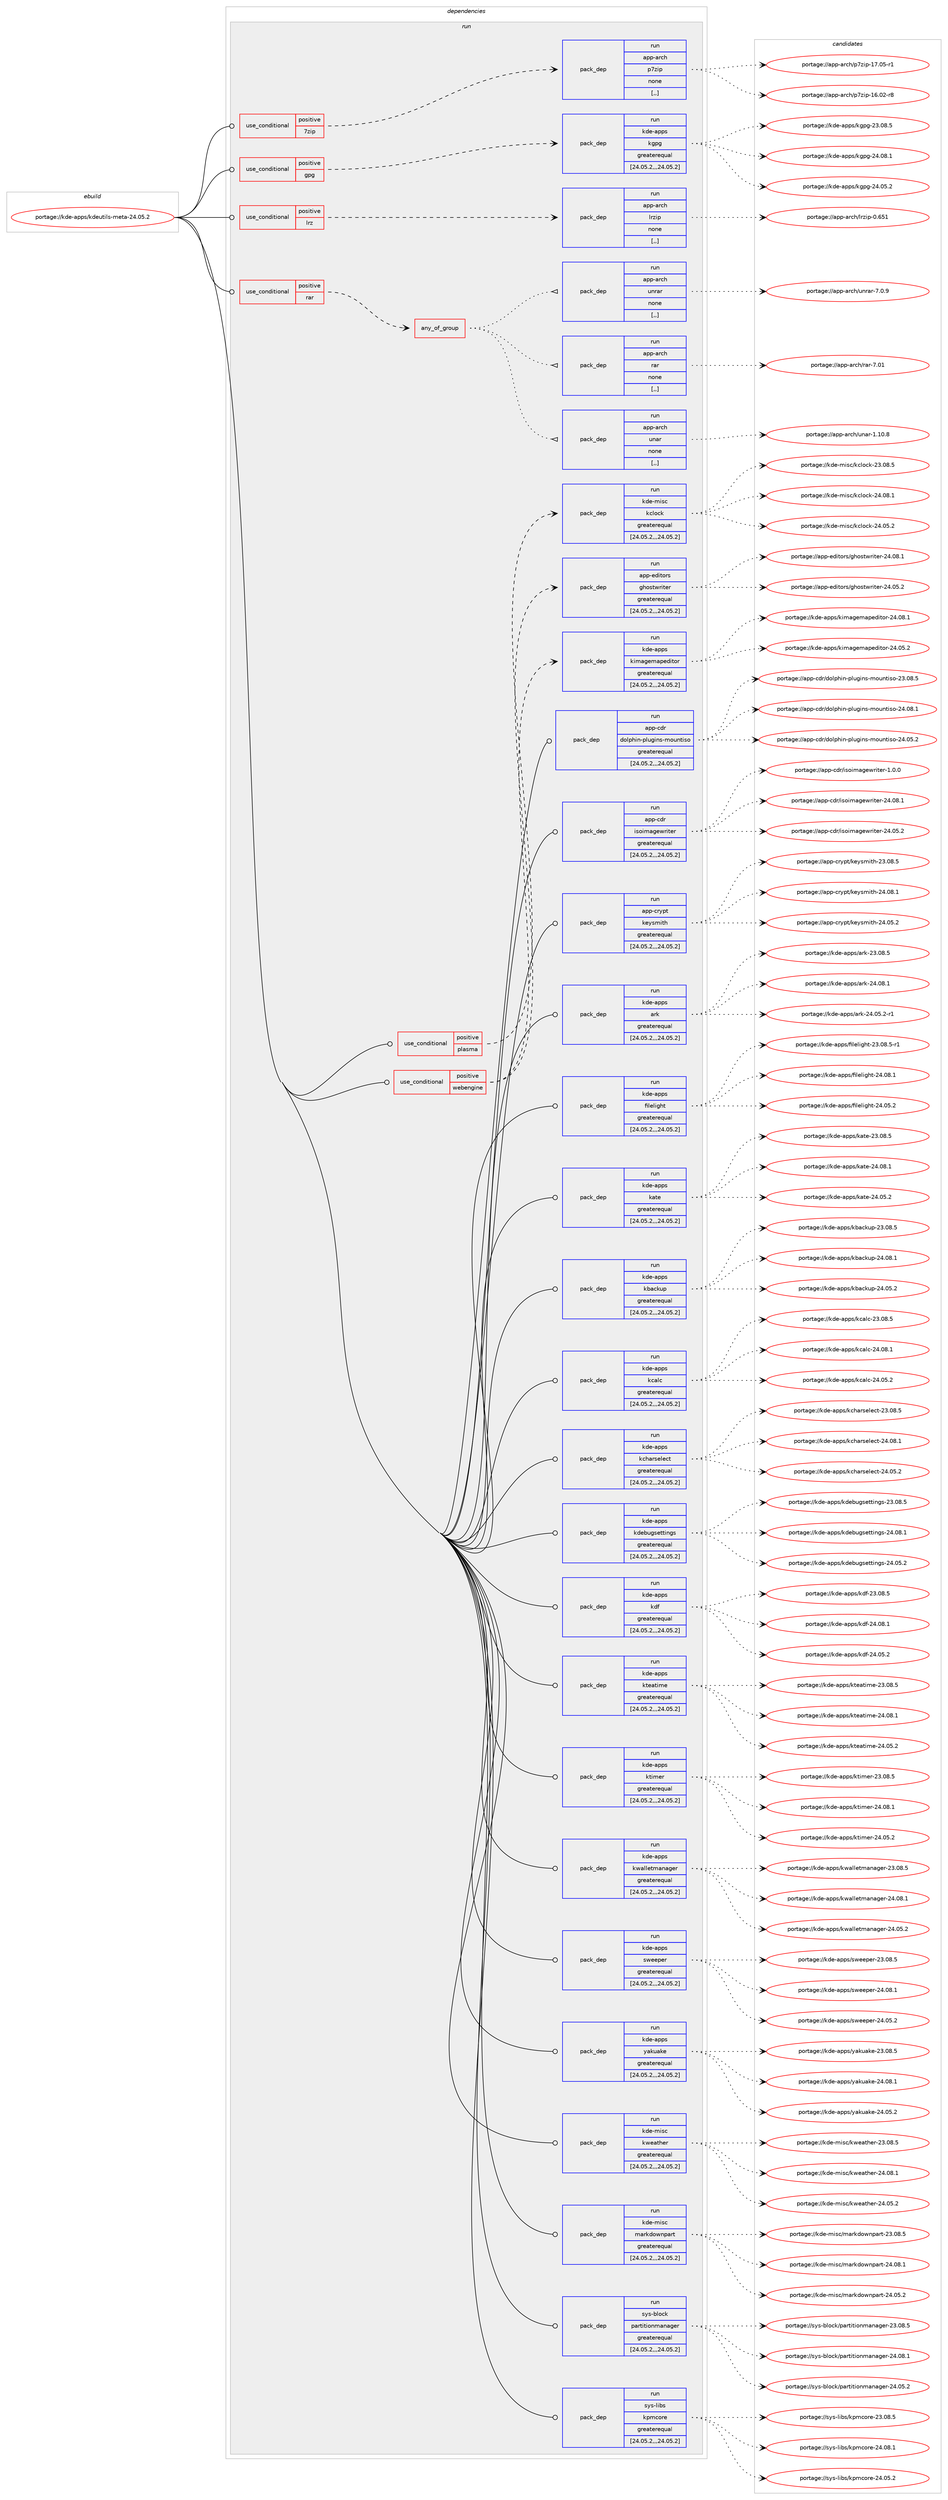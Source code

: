 digraph prolog {

# *************
# Graph options
# *************

newrank=true;
concentrate=true;
compound=true;
graph [rankdir=LR,fontname=Helvetica,fontsize=10,ranksep=1.5];#, ranksep=2.5, nodesep=0.2];
edge  [arrowhead=vee];
node  [fontname=Helvetica,fontsize=10];

# **********
# The ebuild
# **********

subgraph cluster_leftcol {
color=gray;
label=<<i>ebuild</i>>;
id [label="portage://kde-apps/kdeutils-meta-24.05.2", color=red, width=4, href="../kde-apps/kdeutils-meta-24.05.2.svg"];
}

# ****************
# The dependencies
# ****************

subgraph cluster_midcol {
color=gray;
label=<<i>dependencies</i>>;
subgraph cluster_compile {
fillcolor="#eeeeee";
style=filled;
label=<<i>compile</i>>;
}
subgraph cluster_compileandrun {
fillcolor="#eeeeee";
style=filled;
label=<<i>compile and run</i>>;
}
subgraph cluster_run {
fillcolor="#eeeeee";
style=filled;
label=<<i>run</i>>;
subgraph cond198800 {
dependency751923 [label=<<TABLE BORDER="0" CELLBORDER="1" CELLSPACING="0" CELLPADDING="4"><TR><TD ROWSPAN="3" CELLPADDING="10">use_conditional</TD></TR><TR><TD>positive</TD></TR><TR><TD>7zip</TD></TR></TABLE>>, shape=none, color=red];
subgraph pack547745 {
dependency751924 [label=<<TABLE BORDER="0" CELLBORDER="1" CELLSPACING="0" CELLPADDING="4" WIDTH="220"><TR><TD ROWSPAN="6" CELLPADDING="30">pack_dep</TD></TR><TR><TD WIDTH="110">run</TD></TR><TR><TD>app-arch</TD></TR><TR><TD>p7zip</TD></TR><TR><TD>none</TD></TR><TR><TD>[,,]</TD></TR></TABLE>>, shape=none, color=blue];
}
dependency751923:e -> dependency751924:w [weight=20,style="dashed",arrowhead="vee"];
}
id:e -> dependency751923:w [weight=20,style="solid",arrowhead="odot"];
subgraph cond198801 {
dependency751925 [label=<<TABLE BORDER="0" CELLBORDER="1" CELLSPACING="0" CELLPADDING="4"><TR><TD ROWSPAN="3" CELLPADDING="10">use_conditional</TD></TR><TR><TD>positive</TD></TR><TR><TD>gpg</TD></TR></TABLE>>, shape=none, color=red];
subgraph pack547746 {
dependency751926 [label=<<TABLE BORDER="0" CELLBORDER="1" CELLSPACING="0" CELLPADDING="4" WIDTH="220"><TR><TD ROWSPAN="6" CELLPADDING="30">pack_dep</TD></TR><TR><TD WIDTH="110">run</TD></TR><TR><TD>kde-apps</TD></TR><TR><TD>kgpg</TD></TR><TR><TD>greaterequal</TD></TR><TR><TD>[24.05.2,,,24.05.2]</TD></TR></TABLE>>, shape=none, color=blue];
}
dependency751925:e -> dependency751926:w [weight=20,style="dashed",arrowhead="vee"];
}
id:e -> dependency751925:w [weight=20,style="solid",arrowhead="odot"];
subgraph cond198802 {
dependency751927 [label=<<TABLE BORDER="0" CELLBORDER="1" CELLSPACING="0" CELLPADDING="4"><TR><TD ROWSPAN="3" CELLPADDING="10">use_conditional</TD></TR><TR><TD>positive</TD></TR><TR><TD>lrz</TD></TR></TABLE>>, shape=none, color=red];
subgraph pack547747 {
dependency751928 [label=<<TABLE BORDER="0" CELLBORDER="1" CELLSPACING="0" CELLPADDING="4" WIDTH="220"><TR><TD ROWSPAN="6" CELLPADDING="30">pack_dep</TD></TR><TR><TD WIDTH="110">run</TD></TR><TR><TD>app-arch</TD></TR><TR><TD>lrzip</TD></TR><TR><TD>none</TD></TR><TR><TD>[,,]</TD></TR></TABLE>>, shape=none, color=blue];
}
dependency751927:e -> dependency751928:w [weight=20,style="dashed",arrowhead="vee"];
}
id:e -> dependency751927:w [weight=20,style="solid",arrowhead="odot"];
subgraph cond198803 {
dependency751929 [label=<<TABLE BORDER="0" CELLBORDER="1" CELLSPACING="0" CELLPADDING="4"><TR><TD ROWSPAN="3" CELLPADDING="10">use_conditional</TD></TR><TR><TD>positive</TD></TR><TR><TD>plasma</TD></TR></TABLE>>, shape=none, color=red];
subgraph pack547748 {
dependency751930 [label=<<TABLE BORDER="0" CELLBORDER="1" CELLSPACING="0" CELLPADDING="4" WIDTH="220"><TR><TD ROWSPAN="6" CELLPADDING="30">pack_dep</TD></TR><TR><TD WIDTH="110">run</TD></TR><TR><TD>kde-misc</TD></TR><TR><TD>kclock</TD></TR><TR><TD>greaterequal</TD></TR><TR><TD>[24.05.2,,,24.05.2]</TD></TR></TABLE>>, shape=none, color=blue];
}
dependency751929:e -> dependency751930:w [weight=20,style="dashed",arrowhead="vee"];
}
id:e -> dependency751929:w [weight=20,style="solid",arrowhead="odot"];
subgraph cond198804 {
dependency751931 [label=<<TABLE BORDER="0" CELLBORDER="1" CELLSPACING="0" CELLPADDING="4"><TR><TD ROWSPAN="3" CELLPADDING="10">use_conditional</TD></TR><TR><TD>positive</TD></TR><TR><TD>rar</TD></TR></TABLE>>, shape=none, color=red];
subgraph any4987 {
dependency751932 [label=<<TABLE BORDER="0" CELLBORDER="1" CELLSPACING="0" CELLPADDING="4"><TR><TD CELLPADDING="10">any_of_group</TD></TR></TABLE>>, shape=none, color=red];subgraph pack547749 {
dependency751933 [label=<<TABLE BORDER="0" CELLBORDER="1" CELLSPACING="0" CELLPADDING="4" WIDTH="220"><TR><TD ROWSPAN="6" CELLPADDING="30">pack_dep</TD></TR><TR><TD WIDTH="110">run</TD></TR><TR><TD>app-arch</TD></TR><TR><TD>rar</TD></TR><TR><TD>none</TD></TR><TR><TD>[,,]</TD></TR></TABLE>>, shape=none, color=blue];
}
dependency751932:e -> dependency751933:w [weight=20,style="dotted",arrowhead="oinv"];
subgraph pack547750 {
dependency751934 [label=<<TABLE BORDER="0" CELLBORDER="1" CELLSPACING="0" CELLPADDING="4" WIDTH="220"><TR><TD ROWSPAN="6" CELLPADDING="30">pack_dep</TD></TR><TR><TD WIDTH="110">run</TD></TR><TR><TD>app-arch</TD></TR><TR><TD>unrar</TD></TR><TR><TD>none</TD></TR><TR><TD>[,,]</TD></TR></TABLE>>, shape=none, color=blue];
}
dependency751932:e -> dependency751934:w [weight=20,style="dotted",arrowhead="oinv"];
subgraph pack547751 {
dependency751935 [label=<<TABLE BORDER="0" CELLBORDER="1" CELLSPACING="0" CELLPADDING="4" WIDTH="220"><TR><TD ROWSPAN="6" CELLPADDING="30">pack_dep</TD></TR><TR><TD WIDTH="110">run</TD></TR><TR><TD>app-arch</TD></TR><TR><TD>unar</TD></TR><TR><TD>none</TD></TR><TR><TD>[,,]</TD></TR></TABLE>>, shape=none, color=blue];
}
dependency751932:e -> dependency751935:w [weight=20,style="dotted",arrowhead="oinv"];
}
dependency751931:e -> dependency751932:w [weight=20,style="dashed",arrowhead="vee"];
}
id:e -> dependency751931:w [weight=20,style="solid",arrowhead="odot"];
subgraph cond198805 {
dependency751936 [label=<<TABLE BORDER="0" CELLBORDER="1" CELLSPACING="0" CELLPADDING="4"><TR><TD ROWSPAN="3" CELLPADDING="10">use_conditional</TD></TR><TR><TD>positive</TD></TR><TR><TD>webengine</TD></TR></TABLE>>, shape=none, color=red];
subgraph pack547752 {
dependency751937 [label=<<TABLE BORDER="0" CELLBORDER="1" CELLSPACING="0" CELLPADDING="4" WIDTH="220"><TR><TD ROWSPAN="6" CELLPADDING="30">pack_dep</TD></TR><TR><TD WIDTH="110">run</TD></TR><TR><TD>app-editors</TD></TR><TR><TD>ghostwriter</TD></TR><TR><TD>greaterequal</TD></TR><TR><TD>[24.05.2,,,24.05.2]</TD></TR></TABLE>>, shape=none, color=blue];
}
dependency751936:e -> dependency751937:w [weight=20,style="dashed",arrowhead="vee"];
subgraph pack547753 {
dependency751938 [label=<<TABLE BORDER="0" CELLBORDER="1" CELLSPACING="0" CELLPADDING="4" WIDTH="220"><TR><TD ROWSPAN="6" CELLPADDING="30">pack_dep</TD></TR><TR><TD WIDTH="110">run</TD></TR><TR><TD>kde-apps</TD></TR><TR><TD>kimagemapeditor</TD></TR><TR><TD>greaterequal</TD></TR><TR><TD>[24.05.2,,,24.05.2]</TD></TR></TABLE>>, shape=none, color=blue];
}
dependency751936:e -> dependency751938:w [weight=20,style="dashed",arrowhead="vee"];
}
id:e -> dependency751936:w [weight=20,style="solid",arrowhead="odot"];
subgraph pack547754 {
dependency751939 [label=<<TABLE BORDER="0" CELLBORDER="1" CELLSPACING="0" CELLPADDING="4" WIDTH="220"><TR><TD ROWSPAN="6" CELLPADDING="30">pack_dep</TD></TR><TR><TD WIDTH="110">run</TD></TR><TR><TD>app-cdr</TD></TR><TR><TD>dolphin-plugins-mountiso</TD></TR><TR><TD>greaterequal</TD></TR><TR><TD>[24.05.2,,,24.05.2]</TD></TR></TABLE>>, shape=none, color=blue];
}
id:e -> dependency751939:w [weight=20,style="solid",arrowhead="odot"];
subgraph pack547755 {
dependency751940 [label=<<TABLE BORDER="0" CELLBORDER="1" CELLSPACING="0" CELLPADDING="4" WIDTH="220"><TR><TD ROWSPAN="6" CELLPADDING="30">pack_dep</TD></TR><TR><TD WIDTH="110">run</TD></TR><TR><TD>app-cdr</TD></TR><TR><TD>isoimagewriter</TD></TR><TR><TD>greaterequal</TD></TR><TR><TD>[24.05.2,,,24.05.2]</TD></TR></TABLE>>, shape=none, color=blue];
}
id:e -> dependency751940:w [weight=20,style="solid",arrowhead="odot"];
subgraph pack547756 {
dependency751941 [label=<<TABLE BORDER="0" CELLBORDER="1" CELLSPACING="0" CELLPADDING="4" WIDTH="220"><TR><TD ROWSPAN="6" CELLPADDING="30">pack_dep</TD></TR><TR><TD WIDTH="110">run</TD></TR><TR><TD>app-crypt</TD></TR><TR><TD>keysmith</TD></TR><TR><TD>greaterequal</TD></TR><TR><TD>[24.05.2,,,24.05.2]</TD></TR></TABLE>>, shape=none, color=blue];
}
id:e -> dependency751941:w [weight=20,style="solid",arrowhead="odot"];
subgraph pack547757 {
dependency751942 [label=<<TABLE BORDER="0" CELLBORDER="1" CELLSPACING="0" CELLPADDING="4" WIDTH="220"><TR><TD ROWSPAN="6" CELLPADDING="30">pack_dep</TD></TR><TR><TD WIDTH="110">run</TD></TR><TR><TD>kde-apps</TD></TR><TR><TD>ark</TD></TR><TR><TD>greaterequal</TD></TR><TR><TD>[24.05.2,,,24.05.2]</TD></TR></TABLE>>, shape=none, color=blue];
}
id:e -> dependency751942:w [weight=20,style="solid",arrowhead="odot"];
subgraph pack547758 {
dependency751943 [label=<<TABLE BORDER="0" CELLBORDER="1" CELLSPACING="0" CELLPADDING="4" WIDTH="220"><TR><TD ROWSPAN="6" CELLPADDING="30">pack_dep</TD></TR><TR><TD WIDTH="110">run</TD></TR><TR><TD>kde-apps</TD></TR><TR><TD>filelight</TD></TR><TR><TD>greaterequal</TD></TR><TR><TD>[24.05.2,,,24.05.2]</TD></TR></TABLE>>, shape=none, color=blue];
}
id:e -> dependency751943:w [weight=20,style="solid",arrowhead="odot"];
subgraph pack547759 {
dependency751944 [label=<<TABLE BORDER="0" CELLBORDER="1" CELLSPACING="0" CELLPADDING="4" WIDTH="220"><TR><TD ROWSPAN="6" CELLPADDING="30">pack_dep</TD></TR><TR><TD WIDTH="110">run</TD></TR><TR><TD>kde-apps</TD></TR><TR><TD>kate</TD></TR><TR><TD>greaterequal</TD></TR><TR><TD>[24.05.2,,,24.05.2]</TD></TR></TABLE>>, shape=none, color=blue];
}
id:e -> dependency751944:w [weight=20,style="solid",arrowhead="odot"];
subgraph pack547760 {
dependency751945 [label=<<TABLE BORDER="0" CELLBORDER="1" CELLSPACING="0" CELLPADDING="4" WIDTH="220"><TR><TD ROWSPAN="6" CELLPADDING="30">pack_dep</TD></TR><TR><TD WIDTH="110">run</TD></TR><TR><TD>kde-apps</TD></TR><TR><TD>kbackup</TD></TR><TR><TD>greaterequal</TD></TR><TR><TD>[24.05.2,,,24.05.2]</TD></TR></TABLE>>, shape=none, color=blue];
}
id:e -> dependency751945:w [weight=20,style="solid",arrowhead="odot"];
subgraph pack547761 {
dependency751946 [label=<<TABLE BORDER="0" CELLBORDER="1" CELLSPACING="0" CELLPADDING="4" WIDTH="220"><TR><TD ROWSPAN="6" CELLPADDING="30">pack_dep</TD></TR><TR><TD WIDTH="110">run</TD></TR><TR><TD>kde-apps</TD></TR><TR><TD>kcalc</TD></TR><TR><TD>greaterequal</TD></TR><TR><TD>[24.05.2,,,24.05.2]</TD></TR></TABLE>>, shape=none, color=blue];
}
id:e -> dependency751946:w [weight=20,style="solid",arrowhead="odot"];
subgraph pack547762 {
dependency751947 [label=<<TABLE BORDER="0" CELLBORDER="1" CELLSPACING="0" CELLPADDING="4" WIDTH="220"><TR><TD ROWSPAN="6" CELLPADDING="30">pack_dep</TD></TR><TR><TD WIDTH="110">run</TD></TR><TR><TD>kde-apps</TD></TR><TR><TD>kcharselect</TD></TR><TR><TD>greaterequal</TD></TR><TR><TD>[24.05.2,,,24.05.2]</TD></TR></TABLE>>, shape=none, color=blue];
}
id:e -> dependency751947:w [weight=20,style="solid",arrowhead="odot"];
subgraph pack547763 {
dependency751948 [label=<<TABLE BORDER="0" CELLBORDER="1" CELLSPACING="0" CELLPADDING="4" WIDTH="220"><TR><TD ROWSPAN="6" CELLPADDING="30">pack_dep</TD></TR><TR><TD WIDTH="110">run</TD></TR><TR><TD>kde-apps</TD></TR><TR><TD>kdebugsettings</TD></TR><TR><TD>greaterequal</TD></TR><TR><TD>[24.05.2,,,24.05.2]</TD></TR></TABLE>>, shape=none, color=blue];
}
id:e -> dependency751948:w [weight=20,style="solid",arrowhead="odot"];
subgraph pack547764 {
dependency751949 [label=<<TABLE BORDER="0" CELLBORDER="1" CELLSPACING="0" CELLPADDING="4" WIDTH="220"><TR><TD ROWSPAN="6" CELLPADDING="30">pack_dep</TD></TR><TR><TD WIDTH="110">run</TD></TR><TR><TD>kde-apps</TD></TR><TR><TD>kdf</TD></TR><TR><TD>greaterequal</TD></TR><TR><TD>[24.05.2,,,24.05.2]</TD></TR></TABLE>>, shape=none, color=blue];
}
id:e -> dependency751949:w [weight=20,style="solid",arrowhead="odot"];
subgraph pack547765 {
dependency751950 [label=<<TABLE BORDER="0" CELLBORDER="1" CELLSPACING="0" CELLPADDING="4" WIDTH="220"><TR><TD ROWSPAN="6" CELLPADDING="30">pack_dep</TD></TR><TR><TD WIDTH="110">run</TD></TR><TR><TD>kde-apps</TD></TR><TR><TD>kteatime</TD></TR><TR><TD>greaterequal</TD></TR><TR><TD>[24.05.2,,,24.05.2]</TD></TR></TABLE>>, shape=none, color=blue];
}
id:e -> dependency751950:w [weight=20,style="solid",arrowhead="odot"];
subgraph pack547766 {
dependency751951 [label=<<TABLE BORDER="0" CELLBORDER="1" CELLSPACING="0" CELLPADDING="4" WIDTH="220"><TR><TD ROWSPAN="6" CELLPADDING="30">pack_dep</TD></TR><TR><TD WIDTH="110">run</TD></TR><TR><TD>kde-apps</TD></TR><TR><TD>ktimer</TD></TR><TR><TD>greaterequal</TD></TR><TR><TD>[24.05.2,,,24.05.2]</TD></TR></TABLE>>, shape=none, color=blue];
}
id:e -> dependency751951:w [weight=20,style="solid",arrowhead="odot"];
subgraph pack547767 {
dependency751952 [label=<<TABLE BORDER="0" CELLBORDER="1" CELLSPACING="0" CELLPADDING="4" WIDTH="220"><TR><TD ROWSPAN="6" CELLPADDING="30">pack_dep</TD></TR><TR><TD WIDTH="110">run</TD></TR><TR><TD>kde-apps</TD></TR><TR><TD>kwalletmanager</TD></TR><TR><TD>greaterequal</TD></TR><TR><TD>[24.05.2,,,24.05.2]</TD></TR></TABLE>>, shape=none, color=blue];
}
id:e -> dependency751952:w [weight=20,style="solid",arrowhead="odot"];
subgraph pack547768 {
dependency751953 [label=<<TABLE BORDER="0" CELLBORDER="1" CELLSPACING="0" CELLPADDING="4" WIDTH="220"><TR><TD ROWSPAN="6" CELLPADDING="30">pack_dep</TD></TR><TR><TD WIDTH="110">run</TD></TR><TR><TD>kde-apps</TD></TR><TR><TD>sweeper</TD></TR><TR><TD>greaterequal</TD></TR><TR><TD>[24.05.2,,,24.05.2]</TD></TR></TABLE>>, shape=none, color=blue];
}
id:e -> dependency751953:w [weight=20,style="solid",arrowhead="odot"];
subgraph pack547769 {
dependency751954 [label=<<TABLE BORDER="0" CELLBORDER="1" CELLSPACING="0" CELLPADDING="4" WIDTH="220"><TR><TD ROWSPAN="6" CELLPADDING="30">pack_dep</TD></TR><TR><TD WIDTH="110">run</TD></TR><TR><TD>kde-apps</TD></TR><TR><TD>yakuake</TD></TR><TR><TD>greaterequal</TD></TR><TR><TD>[24.05.2,,,24.05.2]</TD></TR></TABLE>>, shape=none, color=blue];
}
id:e -> dependency751954:w [weight=20,style="solid",arrowhead="odot"];
subgraph pack547770 {
dependency751955 [label=<<TABLE BORDER="0" CELLBORDER="1" CELLSPACING="0" CELLPADDING="4" WIDTH="220"><TR><TD ROWSPAN="6" CELLPADDING="30">pack_dep</TD></TR><TR><TD WIDTH="110">run</TD></TR><TR><TD>kde-misc</TD></TR><TR><TD>kweather</TD></TR><TR><TD>greaterequal</TD></TR><TR><TD>[24.05.2,,,24.05.2]</TD></TR></TABLE>>, shape=none, color=blue];
}
id:e -> dependency751955:w [weight=20,style="solid",arrowhead="odot"];
subgraph pack547771 {
dependency751956 [label=<<TABLE BORDER="0" CELLBORDER="1" CELLSPACING="0" CELLPADDING="4" WIDTH="220"><TR><TD ROWSPAN="6" CELLPADDING="30">pack_dep</TD></TR><TR><TD WIDTH="110">run</TD></TR><TR><TD>kde-misc</TD></TR><TR><TD>markdownpart</TD></TR><TR><TD>greaterequal</TD></TR><TR><TD>[24.05.2,,,24.05.2]</TD></TR></TABLE>>, shape=none, color=blue];
}
id:e -> dependency751956:w [weight=20,style="solid",arrowhead="odot"];
subgraph pack547772 {
dependency751957 [label=<<TABLE BORDER="0" CELLBORDER="1" CELLSPACING="0" CELLPADDING="4" WIDTH="220"><TR><TD ROWSPAN="6" CELLPADDING="30">pack_dep</TD></TR><TR><TD WIDTH="110">run</TD></TR><TR><TD>sys-block</TD></TR><TR><TD>partitionmanager</TD></TR><TR><TD>greaterequal</TD></TR><TR><TD>[24.05.2,,,24.05.2]</TD></TR></TABLE>>, shape=none, color=blue];
}
id:e -> dependency751957:w [weight=20,style="solid",arrowhead="odot"];
subgraph pack547773 {
dependency751958 [label=<<TABLE BORDER="0" CELLBORDER="1" CELLSPACING="0" CELLPADDING="4" WIDTH="220"><TR><TD ROWSPAN="6" CELLPADDING="30">pack_dep</TD></TR><TR><TD WIDTH="110">run</TD></TR><TR><TD>sys-libs</TD></TR><TR><TD>kpmcore</TD></TR><TR><TD>greaterequal</TD></TR><TR><TD>[24.05.2,,,24.05.2]</TD></TR></TABLE>>, shape=none, color=blue];
}
id:e -> dependency751958:w [weight=20,style="solid",arrowhead="odot"];
}
}

# **************
# The candidates
# **************

subgraph cluster_choices {
rank=same;
color=gray;
label=<<i>candidates</i>>;

subgraph choice547745 {
color=black;
nodesep=1;
choice9711211245971149910447112551221051124549554648534511449 [label="portage://app-arch/p7zip-17.05-r1", color=red, width=4,href="../app-arch/p7zip-17.05-r1.svg"];
choice9711211245971149910447112551221051124549544648504511456 [label="portage://app-arch/p7zip-16.02-r8", color=red, width=4,href="../app-arch/p7zip-16.02-r8.svg"];
dependency751924:e -> choice9711211245971149910447112551221051124549554648534511449:w [style=dotted,weight="100"];
dependency751924:e -> choice9711211245971149910447112551221051124549544648504511456:w [style=dotted,weight="100"];
}
subgraph choice547746 {
color=black;
nodesep=1;
choice1071001014597112112115471071031121034550524648564649 [label="portage://kde-apps/kgpg-24.08.1", color=red, width=4,href="../kde-apps/kgpg-24.08.1.svg"];
choice1071001014597112112115471071031121034550524648534650 [label="portage://kde-apps/kgpg-24.05.2", color=red, width=4,href="../kde-apps/kgpg-24.05.2.svg"];
choice1071001014597112112115471071031121034550514648564653 [label="portage://kde-apps/kgpg-23.08.5", color=red, width=4,href="../kde-apps/kgpg-23.08.5.svg"];
dependency751926:e -> choice1071001014597112112115471071031121034550524648564649:w [style=dotted,weight="100"];
dependency751926:e -> choice1071001014597112112115471071031121034550524648534650:w [style=dotted,weight="100"];
dependency751926:e -> choice1071001014597112112115471071031121034550514648564653:w [style=dotted,weight="100"];
}
subgraph choice547747 {
color=black;
nodesep=1;
choice9711211245971149910447108114122105112454846545349 [label="portage://app-arch/lrzip-0.651", color=red, width=4,href="../app-arch/lrzip-0.651.svg"];
dependency751928:e -> choice9711211245971149910447108114122105112454846545349:w [style=dotted,weight="100"];
}
subgraph choice547748 {
color=black;
nodesep=1;
choice10710010145109105115994710799108111991074550524648564649 [label="portage://kde-misc/kclock-24.08.1", color=red, width=4,href="../kde-misc/kclock-24.08.1.svg"];
choice10710010145109105115994710799108111991074550524648534650 [label="portage://kde-misc/kclock-24.05.2", color=red, width=4,href="../kde-misc/kclock-24.05.2.svg"];
choice10710010145109105115994710799108111991074550514648564653 [label="portage://kde-misc/kclock-23.08.5", color=red, width=4,href="../kde-misc/kclock-23.08.5.svg"];
dependency751930:e -> choice10710010145109105115994710799108111991074550524648564649:w [style=dotted,weight="100"];
dependency751930:e -> choice10710010145109105115994710799108111991074550524648534650:w [style=dotted,weight="100"];
dependency751930:e -> choice10710010145109105115994710799108111991074550514648564653:w [style=dotted,weight="100"];
}
subgraph choice547749 {
color=black;
nodesep=1;
choice9711211245971149910447114971144555464849 [label="portage://app-arch/rar-7.01", color=red, width=4,href="../app-arch/rar-7.01.svg"];
dependency751933:e -> choice9711211245971149910447114971144555464849:w [style=dotted,weight="100"];
}
subgraph choice547750 {
color=black;
nodesep=1;
choice971121124597114991044711711011497114455546484657 [label="portage://app-arch/unrar-7.0.9", color=red, width=4,href="../app-arch/unrar-7.0.9.svg"];
dependency751934:e -> choice971121124597114991044711711011497114455546484657:w [style=dotted,weight="100"];
}
subgraph choice547751 {
color=black;
nodesep=1;
choice97112112459711499104471171109711445494649484656 [label="portage://app-arch/unar-1.10.8", color=red, width=4,href="../app-arch/unar-1.10.8.svg"];
dependency751935:e -> choice97112112459711499104471171109711445494649484656:w [style=dotted,weight="100"];
}
subgraph choice547752 {
color=black;
nodesep=1;
choice9711211245101100105116111114115471031041111151161191141051161011144550524648564649 [label="portage://app-editors/ghostwriter-24.08.1", color=red, width=4,href="../app-editors/ghostwriter-24.08.1.svg"];
choice9711211245101100105116111114115471031041111151161191141051161011144550524648534650 [label="portage://app-editors/ghostwriter-24.05.2", color=red, width=4,href="../app-editors/ghostwriter-24.05.2.svg"];
dependency751937:e -> choice9711211245101100105116111114115471031041111151161191141051161011144550524648564649:w [style=dotted,weight="100"];
dependency751937:e -> choice9711211245101100105116111114115471031041111151161191141051161011144550524648534650:w [style=dotted,weight="100"];
}
subgraph choice547753 {
color=black;
nodesep=1;
choice10710010145971121121154710710510997103101109971121011001051161111144550524648564649 [label="portage://kde-apps/kimagemapeditor-24.08.1", color=red, width=4,href="../kde-apps/kimagemapeditor-24.08.1.svg"];
choice10710010145971121121154710710510997103101109971121011001051161111144550524648534650 [label="portage://kde-apps/kimagemapeditor-24.05.2", color=red, width=4,href="../kde-apps/kimagemapeditor-24.05.2.svg"];
dependency751938:e -> choice10710010145971121121154710710510997103101109971121011001051161111144550524648564649:w [style=dotted,weight="100"];
dependency751938:e -> choice10710010145971121121154710710510997103101109971121011001051161111144550524648534650:w [style=dotted,weight="100"];
}
subgraph choice547754 {
color=black;
nodesep=1;
choice9711211245991001144710011110811210410511045112108117103105110115451091111171101161051151114550524648564649 [label="portage://app-cdr/dolphin-plugins-mountiso-24.08.1", color=red, width=4,href="../app-cdr/dolphin-plugins-mountiso-24.08.1.svg"];
choice9711211245991001144710011110811210410511045112108117103105110115451091111171101161051151114550524648534650 [label="portage://app-cdr/dolphin-plugins-mountiso-24.05.2", color=red, width=4,href="../app-cdr/dolphin-plugins-mountiso-24.05.2.svg"];
choice9711211245991001144710011110811210410511045112108117103105110115451091111171101161051151114550514648564653 [label="portage://app-cdr/dolphin-plugins-mountiso-23.08.5", color=red, width=4,href="../app-cdr/dolphin-plugins-mountiso-23.08.5.svg"];
dependency751939:e -> choice9711211245991001144710011110811210410511045112108117103105110115451091111171101161051151114550524648564649:w [style=dotted,weight="100"];
dependency751939:e -> choice9711211245991001144710011110811210410511045112108117103105110115451091111171101161051151114550524648534650:w [style=dotted,weight="100"];
dependency751939:e -> choice9711211245991001144710011110811210410511045112108117103105110115451091111171101161051151114550514648564653:w [style=dotted,weight="100"];
}
subgraph choice547755 {
color=black;
nodesep=1;
choice97112112459910011447105115111105109971031011191141051161011144550524648564649 [label="portage://app-cdr/isoimagewriter-24.08.1", color=red, width=4,href="../app-cdr/isoimagewriter-24.08.1.svg"];
choice97112112459910011447105115111105109971031011191141051161011144550524648534650 [label="portage://app-cdr/isoimagewriter-24.05.2", color=red, width=4,href="../app-cdr/isoimagewriter-24.05.2.svg"];
choice9711211245991001144710511511110510997103101119114105116101114454946484648 [label="portage://app-cdr/isoimagewriter-1.0.0", color=red, width=4,href="../app-cdr/isoimagewriter-1.0.0.svg"];
dependency751940:e -> choice97112112459910011447105115111105109971031011191141051161011144550524648564649:w [style=dotted,weight="100"];
dependency751940:e -> choice97112112459910011447105115111105109971031011191141051161011144550524648534650:w [style=dotted,weight="100"];
dependency751940:e -> choice9711211245991001144710511511110510997103101119114105116101114454946484648:w [style=dotted,weight="100"];
}
subgraph choice547756 {
color=black;
nodesep=1;
choice971121124599114121112116471071011211151091051161044550524648564649 [label="portage://app-crypt/keysmith-24.08.1", color=red, width=4,href="../app-crypt/keysmith-24.08.1.svg"];
choice971121124599114121112116471071011211151091051161044550524648534650 [label="portage://app-crypt/keysmith-24.05.2", color=red, width=4,href="../app-crypt/keysmith-24.05.2.svg"];
choice971121124599114121112116471071011211151091051161044550514648564653 [label="portage://app-crypt/keysmith-23.08.5", color=red, width=4,href="../app-crypt/keysmith-23.08.5.svg"];
dependency751941:e -> choice971121124599114121112116471071011211151091051161044550524648564649:w [style=dotted,weight="100"];
dependency751941:e -> choice971121124599114121112116471071011211151091051161044550524648534650:w [style=dotted,weight="100"];
dependency751941:e -> choice971121124599114121112116471071011211151091051161044550514648564653:w [style=dotted,weight="100"];
}
subgraph choice547757 {
color=black;
nodesep=1;
choice107100101459711211211547971141074550524648564649 [label="portage://kde-apps/ark-24.08.1", color=red, width=4,href="../kde-apps/ark-24.08.1.svg"];
choice1071001014597112112115479711410745505246485346504511449 [label="portage://kde-apps/ark-24.05.2-r1", color=red, width=4,href="../kde-apps/ark-24.05.2-r1.svg"];
choice107100101459711211211547971141074550514648564653 [label="portage://kde-apps/ark-23.08.5", color=red, width=4,href="../kde-apps/ark-23.08.5.svg"];
dependency751942:e -> choice107100101459711211211547971141074550524648564649:w [style=dotted,weight="100"];
dependency751942:e -> choice1071001014597112112115479711410745505246485346504511449:w [style=dotted,weight="100"];
dependency751942:e -> choice107100101459711211211547971141074550514648564653:w [style=dotted,weight="100"];
}
subgraph choice547758 {
color=black;
nodesep=1;
choice1071001014597112112115471021051081011081051031041164550524648564649 [label="portage://kde-apps/filelight-24.08.1", color=red, width=4,href="../kde-apps/filelight-24.08.1.svg"];
choice1071001014597112112115471021051081011081051031041164550524648534650 [label="portage://kde-apps/filelight-24.05.2", color=red, width=4,href="../kde-apps/filelight-24.05.2.svg"];
choice10710010145971121121154710210510810110810510310411645505146485646534511449 [label="portage://kde-apps/filelight-23.08.5-r1", color=red, width=4,href="../kde-apps/filelight-23.08.5-r1.svg"];
dependency751943:e -> choice1071001014597112112115471021051081011081051031041164550524648564649:w [style=dotted,weight="100"];
dependency751943:e -> choice1071001014597112112115471021051081011081051031041164550524648534650:w [style=dotted,weight="100"];
dependency751943:e -> choice10710010145971121121154710210510810110810510310411645505146485646534511449:w [style=dotted,weight="100"];
}
subgraph choice547759 {
color=black;
nodesep=1;
choice107100101459711211211547107971161014550524648564649 [label="portage://kde-apps/kate-24.08.1", color=red, width=4,href="../kde-apps/kate-24.08.1.svg"];
choice107100101459711211211547107971161014550524648534650 [label="portage://kde-apps/kate-24.05.2", color=red, width=4,href="../kde-apps/kate-24.05.2.svg"];
choice107100101459711211211547107971161014550514648564653 [label="portage://kde-apps/kate-23.08.5", color=red, width=4,href="../kde-apps/kate-23.08.5.svg"];
dependency751944:e -> choice107100101459711211211547107971161014550524648564649:w [style=dotted,weight="100"];
dependency751944:e -> choice107100101459711211211547107971161014550524648534650:w [style=dotted,weight="100"];
dependency751944:e -> choice107100101459711211211547107971161014550514648564653:w [style=dotted,weight="100"];
}
subgraph choice547760 {
color=black;
nodesep=1;
choice1071001014597112112115471079897991071171124550524648564649 [label="portage://kde-apps/kbackup-24.08.1", color=red, width=4,href="../kde-apps/kbackup-24.08.1.svg"];
choice1071001014597112112115471079897991071171124550524648534650 [label="portage://kde-apps/kbackup-24.05.2", color=red, width=4,href="../kde-apps/kbackup-24.05.2.svg"];
choice1071001014597112112115471079897991071171124550514648564653 [label="portage://kde-apps/kbackup-23.08.5", color=red, width=4,href="../kde-apps/kbackup-23.08.5.svg"];
dependency751945:e -> choice1071001014597112112115471079897991071171124550524648564649:w [style=dotted,weight="100"];
dependency751945:e -> choice1071001014597112112115471079897991071171124550524648534650:w [style=dotted,weight="100"];
dependency751945:e -> choice1071001014597112112115471079897991071171124550514648564653:w [style=dotted,weight="100"];
}
subgraph choice547761 {
color=black;
nodesep=1;
choice1071001014597112112115471079997108994550524648564649 [label="portage://kde-apps/kcalc-24.08.1", color=red, width=4,href="../kde-apps/kcalc-24.08.1.svg"];
choice1071001014597112112115471079997108994550524648534650 [label="portage://kde-apps/kcalc-24.05.2", color=red, width=4,href="../kde-apps/kcalc-24.05.2.svg"];
choice1071001014597112112115471079997108994550514648564653 [label="portage://kde-apps/kcalc-23.08.5", color=red, width=4,href="../kde-apps/kcalc-23.08.5.svg"];
dependency751946:e -> choice1071001014597112112115471079997108994550524648564649:w [style=dotted,weight="100"];
dependency751946:e -> choice1071001014597112112115471079997108994550524648534650:w [style=dotted,weight="100"];
dependency751946:e -> choice1071001014597112112115471079997108994550514648564653:w [style=dotted,weight="100"];
}
subgraph choice547762 {
color=black;
nodesep=1;
choice1071001014597112112115471079910497114115101108101991164550524648564649 [label="portage://kde-apps/kcharselect-24.08.1", color=red, width=4,href="../kde-apps/kcharselect-24.08.1.svg"];
choice1071001014597112112115471079910497114115101108101991164550524648534650 [label="portage://kde-apps/kcharselect-24.05.2", color=red, width=4,href="../kde-apps/kcharselect-24.05.2.svg"];
choice1071001014597112112115471079910497114115101108101991164550514648564653 [label="portage://kde-apps/kcharselect-23.08.5", color=red, width=4,href="../kde-apps/kcharselect-23.08.5.svg"];
dependency751947:e -> choice1071001014597112112115471079910497114115101108101991164550524648564649:w [style=dotted,weight="100"];
dependency751947:e -> choice1071001014597112112115471079910497114115101108101991164550524648534650:w [style=dotted,weight="100"];
dependency751947:e -> choice1071001014597112112115471079910497114115101108101991164550514648564653:w [style=dotted,weight="100"];
}
subgraph choice547763 {
color=black;
nodesep=1;
choice107100101459711211211547107100101981171031151011161161051101031154550524648564649 [label="portage://kde-apps/kdebugsettings-24.08.1", color=red, width=4,href="../kde-apps/kdebugsettings-24.08.1.svg"];
choice107100101459711211211547107100101981171031151011161161051101031154550524648534650 [label="portage://kde-apps/kdebugsettings-24.05.2", color=red, width=4,href="../kde-apps/kdebugsettings-24.05.2.svg"];
choice107100101459711211211547107100101981171031151011161161051101031154550514648564653 [label="portage://kde-apps/kdebugsettings-23.08.5", color=red, width=4,href="../kde-apps/kdebugsettings-23.08.5.svg"];
dependency751948:e -> choice107100101459711211211547107100101981171031151011161161051101031154550524648564649:w [style=dotted,weight="100"];
dependency751948:e -> choice107100101459711211211547107100101981171031151011161161051101031154550524648534650:w [style=dotted,weight="100"];
dependency751948:e -> choice107100101459711211211547107100101981171031151011161161051101031154550514648564653:w [style=dotted,weight="100"];
}
subgraph choice547764 {
color=black;
nodesep=1;
choice1071001014597112112115471071001024550524648564649 [label="portage://kde-apps/kdf-24.08.1", color=red, width=4,href="../kde-apps/kdf-24.08.1.svg"];
choice1071001014597112112115471071001024550524648534650 [label="portage://kde-apps/kdf-24.05.2", color=red, width=4,href="../kde-apps/kdf-24.05.2.svg"];
choice1071001014597112112115471071001024550514648564653 [label="portage://kde-apps/kdf-23.08.5", color=red, width=4,href="../kde-apps/kdf-23.08.5.svg"];
dependency751949:e -> choice1071001014597112112115471071001024550524648564649:w [style=dotted,weight="100"];
dependency751949:e -> choice1071001014597112112115471071001024550524648534650:w [style=dotted,weight="100"];
dependency751949:e -> choice1071001014597112112115471071001024550514648564653:w [style=dotted,weight="100"];
}
subgraph choice547765 {
color=black;
nodesep=1;
choice107100101459711211211547107116101971161051091014550524648564649 [label="portage://kde-apps/kteatime-24.08.1", color=red, width=4,href="../kde-apps/kteatime-24.08.1.svg"];
choice107100101459711211211547107116101971161051091014550524648534650 [label="portage://kde-apps/kteatime-24.05.2", color=red, width=4,href="../kde-apps/kteatime-24.05.2.svg"];
choice107100101459711211211547107116101971161051091014550514648564653 [label="portage://kde-apps/kteatime-23.08.5", color=red, width=4,href="../kde-apps/kteatime-23.08.5.svg"];
dependency751950:e -> choice107100101459711211211547107116101971161051091014550524648564649:w [style=dotted,weight="100"];
dependency751950:e -> choice107100101459711211211547107116101971161051091014550524648534650:w [style=dotted,weight="100"];
dependency751950:e -> choice107100101459711211211547107116101971161051091014550514648564653:w [style=dotted,weight="100"];
}
subgraph choice547766 {
color=black;
nodesep=1;
choice1071001014597112112115471071161051091011144550524648564649 [label="portage://kde-apps/ktimer-24.08.1", color=red, width=4,href="../kde-apps/ktimer-24.08.1.svg"];
choice1071001014597112112115471071161051091011144550524648534650 [label="portage://kde-apps/ktimer-24.05.2", color=red, width=4,href="../kde-apps/ktimer-24.05.2.svg"];
choice1071001014597112112115471071161051091011144550514648564653 [label="portage://kde-apps/ktimer-23.08.5", color=red, width=4,href="../kde-apps/ktimer-23.08.5.svg"];
dependency751951:e -> choice1071001014597112112115471071161051091011144550524648564649:w [style=dotted,weight="100"];
dependency751951:e -> choice1071001014597112112115471071161051091011144550524648534650:w [style=dotted,weight="100"];
dependency751951:e -> choice1071001014597112112115471071161051091011144550514648564653:w [style=dotted,weight="100"];
}
subgraph choice547767 {
color=black;
nodesep=1;
choice1071001014597112112115471071199710810810111610997110971031011144550524648564649 [label="portage://kde-apps/kwalletmanager-24.08.1", color=red, width=4,href="../kde-apps/kwalletmanager-24.08.1.svg"];
choice1071001014597112112115471071199710810810111610997110971031011144550524648534650 [label="portage://kde-apps/kwalletmanager-24.05.2", color=red, width=4,href="../kde-apps/kwalletmanager-24.05.2.svg"];
choice1071001014597112112115471071199710810810111610997110971031011144550514648564653 [label="portage://kde-apps/kwalletmanager-23.08.5", color=red, width=4,href="../kde-apps/kwalletmanager-23.08.5.svg"];
dependency751952:e -> choice1071001014597112112115471071199710810810111610997110971031011144550524648564649:w [style=dotted,weight="100"];
dependency751952:e -> choice1071001014597112112115471071199710810810111610997110971031011144550524648534650:w [style=dotted,weight="100"];
dependency751952:e -> choice1071001014597112112115471071199710810810111610997110971031011144550514648564653:w [style=dotted,weight="100"];
}
subgraph choice547768 {
color=black;
nodesep=1;
choice1071001014597112112115471151191011011121011144550524648564649 [label="portage://kde-apps/sweeper-24.08.1", color=red, width=4,href="../kde-apps/sweeper-24.08.1.svg"];
choice1071001014597112112115471151191011011121011144550524648534650 [label="portage://kde-apps/sweeper-24.05.2", color=red, width=4,href="../kde-apps/sweeper-24.05.2.svg"];
choice1071001014597112112115471151191011011121011144550514648564653 [label="portage://kde-apps/sweeper-23.08.5", color=red, width=4,href="../kde-apps/sweeper-23.08.5.svg"];
dependency751953:e -> choice1071001014597112112115471151191011011121011144550524648564649:w [style=dotted,weight="100"];
dependency751953:e -> choice1071001014597112112115471151191011011121011144550524648534650:w [style=dotted,weight="100"];
dependency751953:e -> choice1071001014597112112115471151191011011121011144550514648564653:w [style=dotted,weight="100"];
}
subgraph choice547769 {
color=black;
nodesep=1;
choice10710010145971121121154712197107117971071014550524648564649 [label="portage://kde-apps/yakuake-24.08.1", color=red, width=4,href="../kde-apps/yakuake-24.08.1.svg"];
choice10710010145971121121154712197107117971071014550524648534650 [label="portage://kde-apps/yakuake-24.05.2", color=red, width=4,href="../kde-apps/yakuake-24.05.2.svg"];
choice10710010145971121121154712197107117971071014550514648564653 [label="portage://kde-apps/yakuake-23.08.5", color=red, width=4,href="../kde-apps/yakuake-23.08.5.svg"];
dependency751954:e -> choice10710010145971121121154712197107117971071014550524648564649:w [style=dotted,weight="100"];
dependency751954:e -> choice10710010145971121121154712197107117971071014550524648534650:w [style=dotted,weight="100"];
dependency751954:e -> choice10710010145971121121154712197107117971071014550514648564653:w [style=dotted,weight="100"];
}
subgraph choice547770 {
color=black;
nodesep=1;
choice107100101451091051159947107119101971161041011144550524648564649 [label="portage://kde-misc/kweather-24.08.1", color=red, width=4,href="../kde-misc/kweather-24.08.1.svg"];
choice107100101451091051159947107119101971161041011144550524648534650 [label="portage://kde-misc/kweather-24.05.2", color=red, width=4,href="../kde-misc/kweather-24.05.2.svg"];
choice107100101451091051159947107119101971161041011144550514648564653 [label="portage://kde-misc/kweather-23.08.5", color=red, width=4,href="../kde-misc/kweather-23.08.5.svg"];
dependency751955:e -> choice107100101451091051159947107119101971161041011144550524648564649:w [style=dotted,weight="100"];
dependency751955:e -> choice107100101451091051159947107119101971161041011144550524648534650:w [style=dotted,weight="100"];
dependency751955:e -> choice107100101451091051159947107119101971161041011144550514648564653:w [style=dotted,weight="100"];
}
subgraph choice547771 {
color=black;
nodesep=1;
choice10710010145109105115994710997114107100111119110112971141164550524648564649 [label="portage://kde-misc/markdownpart-24.08.1", color=red, width=4,href="../kde-misc/markdownpart-24.08.1.svg"];
choice10710010145109105115994710997114107100111119110112971141164550524648534650 [label="portage://kde-misc/markdownpart-24.05.2", color=red, width=4,href="../kde-misc/markdownpart-24.05.2.svg"];
choice10710010145109105115994710997114107100111119110112971141164550514648564653 [label="portage://kde-misc/markdownpart-23.08.5", color=red, width=4,href="../kde-misc/markdownpart-23.08.5.svg"];
dependency751956:e -> choice10710010145109105115994710997114107100111119110112971141164550524648564649:w [style=dotted,weight="100"];
dependency751956:e -> choice10710010145109105115994710997114107100111119110112971141164550524648534650:w [style=dotted,weight="100"];
dependency751956:e -> choice10710010145109105115994710997114107100111119110112971141164550514648564653:w [style=dotted,weight="100"];
}
subgraph choice547772 {
color=black;
nodesep=1;
choice115121115459810811199107471129711411610511610511111010997110971031011144550524648564649 [label="portage://sys-block/partitionmanager-24.08.1", color=red, width=4,href="../sys-block/partitionmanager-24.08.1.svg"];
choice115121115459810811199107471129711411610511610511111010997110971031011144550524648534650 [label="portage://sys-block/partitionmanager-24.05.2", color=red, width=4,href="../sys-block/partitionmanager-24.05.2.svg"];
choice115121115459810811199107471129711411610511610511111010997110971031011144550514648564653 [label="portage://sys-block/partitionmanager-23.08.5", color=red, width=4,href="../sys-block/partitionmanager-23.08.5.svg"];
dependency751957:e -> choice115121115459810811199107471129711411610511610511111010997110971031011144550524648564649:w [style=dotted,weight="100"];
dependency751957:e -> choice115121115459810811199107471129711411610511610511111010997110971031011144550524648534650:w [style=dotted,weight="100"];
dependency751957:e -> choice115121115459810811199107471129711411610511610511111010997110971031011144550514648564653:w [style=dotted,weight="100"];
}
subgraph choice547773 {
color=black;
nodesep=1;
choice115121115451081059811547107112109991111141014550524648564649 [label="portage://sys-libs/kpmcore-24.08.1", color=red, width=4,href="../sys-libs/kpmcore-24.08.1.svg"];
choice115121115451081059811547107112109991111141014550524648534650 [label="portage://sys-libs/kpmcore-24.05.2", color=red, width=4,href="../sys-libs/kpmcore-24.05.2.svg"];
choice115121115451081059811547107112109991111141014550514648564653 [label="portage://sys-libs/kpmcore-23.08.5", color=red, width=4,href="../sys-libs/kpmcore-23.08.5.svg"];
dependency751958:e -> choice115121115451081059811547107112109991111141014550524648564649:w [style=dotted,weight="100"];
dependency751958:e -> choice115121115451081059811547107112109991111141014550524648534650:w [style=dotted,weight="100"];
dependency751958:e -> choice115121115451081059811547107112109991111141014550514648564653:w [style=dotted,weight="100"];
}
}

}
